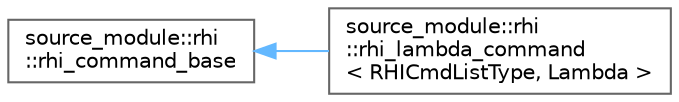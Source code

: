 digraph "类继承关系图"
{
 // LATEX_PDF_SIZE
  bgcolor="transparent";
  edge [fontname=Helvetica,fontsize=10,labelfontname=Helvetica,labelfontsize=10];
  node [fontname=Helvetica,fontsize=10,shape=box,height=0.2,width=0.4];
  rankdir="LR";
  Node0 [id="Node000000",label="source_module::rhi\l::rhi_command_base",height=0.2,width=0.4,color="grey40", fillcolor="white", style="filled",URL="$classsource__module_1_1rhi_1_1rhi__command__base.html",tooltip=" "];
  Node0 -> Node1 [id="edge5920_Node000000_Node000001",dir="back",color="steelblue1",style="solid",tooltip=" "];
  Node1 [id="Node000001",label="source_module::rhi\l::rhi_lambda_command\l\< RHICmdListType, Lambda \>",height=0.2,width=0.4,color="grey40", fillcolor="white", style="filled",URL="$classsource__module_1_1rhi_1_1rhi__lambda__command.html",tooltip=" "];
}
